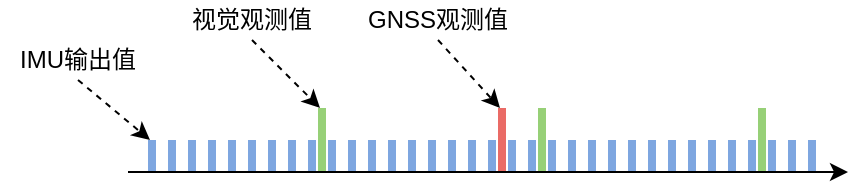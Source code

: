 <mxfile version="11.1.4" type="github"><diagram id="MDTeF2Di2iexskVqGjl5" name="Page-1"><mxGraphModel dx="946" dy="579" grid="1" gridSize="10" guides="1" tooltips="1" connect="1" arrows="1" fold="1" page="1" pageScale="1" pageWidth="827" pageHeight="1169" math="0" shadow="0"><root><mxCell id="0"/><mxCell id="1" parent="0"/><mxCell id="ls-ZfCtMXz0aXjfWnOrd-39" value="" style="rounded=0;whiteSpace=wrap;html=1;fillColor=#7EA6E0;strokeColor=none;" parent="1" vertex="1"><mxGeometry x="250" y="290" width="4" height="16" as="geometry"/></mxCell><mxCell id="ls-ZfCtMXz0aXjfWnOrd-41" value="" style="rounded=0;whiteSpace=wrap;html=1;fillColor=#7EA6E0;strokeColor=none;" parent="1" vertex="1"><mxGeometry x="260" y="290" width="4" height="16" as="geometry"/></mxCell><mxCell id="ls-ZfCtMXz0aXjfWnOrd-42" value="" style="rounded=0;whiteSpace=wrap;html=1;fillColor=#7EA6E0;strokeColor=none;" parent="1" vertex="1"><mxGeometry x="270" y="290" width="4" height="16" as="geometry"/></mxCell><mxCell id="ls-ZfCtMXz0aXjfWnOrd-43" value="" style="rounded=0;whiteSpace=wrap;html=1;fillColor=#7EA6E0;strokeColor=none;" parent="1" vertex="1"><mxGeometry x="280" y="290" width="4" height="16" as="geometry"/></mxCell><mxCell id="ls-ZfCtMXz0aXjfWnOrd-44" value="" style="rounded=0;whiteSpace=wrap;html=1;fillColor=#7EA6E0;strokeColor=none;" parent="1" vertex="1"><mxGeometry x="290" y="290" width="4" height="16" as="geometry"/></mxCell><mxCell id="ls-ZfCtMXz0aXjfWnOrd-45" value="" style="rounded=0;whiteSpace=wrap;html=1;fillColor=#7EA6E0;strokeColor=none;" parent="1" vertex="1"><mxGeometry x="300" y="290" width="4" height="16" as="geometry"/></mxCell><mxCell id="ls-ZfCtMXz0aXjfWnOrd-46" value="" style="rounded=0;whiteSpace=wrap;html=1;fillColor=#7EA6E0;strokeColor=none;" parent="1" vertex="1"><mxGeometry x="310" y="290" width="4" height="16" as="geometry"/></mxCell><mxCell id="ls-ZfCtMXz0aXjfWnOrd-47" value="" style="rounded=0;whiteSpace=wrap;html=1;fillColor=#7EA6E0;strokeColor=none;" parent="1" vertex="1"><mxGeometry x="320" y="290" width="4" height="16" as="geometry"/></mxCell><mxCell id="ls-ZfCtMXz0aXjfWnOrd-48" value="" style="rounded=0;whiteSpace=wrap;html=1;fillColor=#7EA6E0;strokeColor=none;" parent="1" vertex="1"><mxGeometry x="330" y="290" width="4" height="16" as="geometry"/></mxCell><mxCell id="ls-ZfCtMXz0aXjfWnOrd-49" value="" style="rounded=0;whiteSpace=wrap;html=1;fillColor=#7EA6E0;strokeColor=none;" parent="1" vertex="1"><mxGeometry x="340" y="290" width="4" height="16" as="geometry"/></mxCell><mxCell id="ls-ZfCtMXz0aXjfWnOrd-50" value="" style="rounded=0;whiteSpace=wrap;html=1;fillColor=#7EA6E0;strokeColor=none;" parent="1" vertex="1"><mxGeometry x="350" y="290" width="4" height="16" as="geometry"/></mxCell><mxCell id="ls-ZfCtMXz0aXjfWnOrd-51" value="" style="rounded=0;whiteSpace=wrap;html=1;fillColor=#7EA6E0;strokeColor=none;" parent="1" vertex="1"><mxGeometry x="360" y="290" width="4" height="16" as="geometry"/></mxCell><mxCell id="ls-ZfCtMXz0aXjfWnOrd-52" value="" style="rounded=0;whiteSpace=wrap;html=1;fillColor=#7EA6E0;strokeColor=none;" parent="1" vertex="1"><mxGeometry x="370" y="290" width="4" height="16" as="geometry"/></mxCell><mxCell id="ls-ZfCtMXz0aXjfWnOrd-53" value="" style="rounded=0;whiteSpace=wrap;html=1;fillColor=#7EA6E0;strokeColor=none;" parent="1" vertex="1"><mxGeometry x="380" y="290" width="4" height="16" as="geometry"/></mxCell><mxCell id="ls-ZfCtMXz0aXjfWnOrd-54" value="" style="rounded=0;whiteSpace=wrap;html=1;fillColor=#7EA6E0;strokeColor=none;" parent="1" vertex="1"><mxGeometry x="390" y="290" width="4" height="16" as="geometry"/></mxCell><mxCell id="ls-ZfCtMXz0aXjfWnOrd-55" value="" style="rounded=0;whiteSpace=wrap;html=1;fillColor=#7EA6E0;strokeColor=none;" parent="1" vertex="1"><mxGeometry x="400" y="290" width="4" height="16" as="geometry"/></mxCell><mxCell id="ls-ZfCtMXz0aXjfWnOrd-56" value="" style="rounded=0;whiteSpace=wrap;html=1;fillColor=#7EA6E0;strokeColor=none;" parent="1" vertex="1"><mxGeometry x="410" y="290" width="4" height="16" as="geometry"/></mxCell><mxCell id="ls-ZfCtMXz0aXjfWnOrd-57" value="" style="rounded=0;whiteSpace=wrap;html=1;fillColor=#7EA6E0;strokeColor=none;" parent="1" vertex="1"><mxGeometry x="420" y="290" width="4" height="16" as="geometry"/></mxCell><mxCell id="ls-ZfCtMXz0aXjfWnOrd-58" value="" style="rounded=0;whiteSpace=wrap;html=1;fillColor=#7EA6E0;strokeColor=none;" parent="1" vertex="1"><mxGeometry x="430" y="290" width="4" height="16" as="geometry"/></mxCell><mxCell id="ls-ZfCtMXz0aXjfWnOrd-59" value="" style="rounded=0;whiteSpace=wrap;html=1;fillColor=#7EA6E0;strokeColor=none;" parent="1" vertex="1"><mxGeometry x="440" y="290" width="4" height="16" as="geometry"/></mxCell><mxCell id="ls-ZfCtMXz0aXjfWnOrd-60" value="" style="rounded=0;whiteSpace=wrap;html=1;fillColor=#7EA6E0;strokeColor=none;" parent="1" vertex="1"><mxGeometry x="450" y="290" width="4" height="16" as="geometry"/></mxCell><mxCell id="ls-ZfCtMXz0aXjfWnOrd-61" value="" style="rounded=0;whiteSpace=wrap;html=1;fillColor=#7EA6E0;strokeColor=none;" parent="1" vertex="1"><mxGeometry x="460" y="290" width="4" height="16" as="geometry"/></mxCell><mxCell id="ls-ZfCtMXz0aXjfWnOrd-62" value="" style="rounded=0;whiteSpace=wrap;html=1;fillColor=#7EA6E0;strokeColor=none;" parent="1" vertex="1"><mxGeometry x="470" y="290" width="4" height="16" as="geometry"/></mxCell><mxCell id="ls-ZfCtMXz0aXjfWnOrd-63" value="" style="rounded=0;whiteSpace=wrap;html=1;fillColor=#7EA6E0;strokeColor=none;" parent="1" vertex="1"><mxGeometry x="480" y="290" width="4" height="16" as="geometry"/></mxCell><mxCell id="ls-ZfCtMXz0aXjfWnOrd-64" value="" style="rounded=0;whiteSpace=wrap;html=1;fillColor=#7EA6E0;strokeColor=none;" parent="1" vertex="1"><mxGeometry x="490" y="290" width="4" height="16" as="geometry"/></mxCell><mxCell id="ls-ZfCtMXz0aXjfWnOrd-65" value="" style="rounded=0;whiteSpace=wrap;html=1;fillColor=#7EA6E0;strokeColor=none;" parent="1" vertex="1"><mxGeometry x="500" y="290" width="4" height="16" as="geometry"/></mxCell><mxCell id="ls-ZfCtMXz0aXjfWnOrd-66" value="" style="rounded=0;whiteSpace=wrap;html=1;fillColor=#7EA6E0;strokeColor=none;" parent="1" vertex="1"><mxGeometry x="510" y="290" width="4" height="16" as="geometry"/></mxCell><mxCell id="ls-ZfCtMXz0aXjfWnOrd-67" value="" style="rounded=0;whiteSpace=wrap;html=1;fillColor=#7EA6E0;strokeColor=none;" parent="1" vertex="1"><mxGeometry x="520" y="290" width="4" height="16" as="geometry"/></mxCell><mxCell id="ls-ZfCtMXz0aXjfWnOrd-68" value="" style="rounded=0;whiteSpace=wrap;html=1;fillColor=#7EA6E0;strokeColor=none;" parent="1" vertex="1"><mxGeometry x="530" y="290" width="4" height="16" as="geometry"/></mxCell><mxCell id="ls-ZfCtMXz0aXjfWnOrd-69" value="" style="rounded=0;whiteSpace=wrap;html=1;fillColor=#7EA6E0;strokeColor=none;" parent="1" vertex="1"><mxGeometry x="540" y="290" width="4" height="16" as="geometry"/></mxCell><mxCell id="ls-ZfCtMXz0aXjfWnOrd-70" value="" style="rounded=0;whiteSpace=wrap;html=1;fillColor=#7EA6E0;strokeColor=none;" parent="1" vertex="1"><mxGeometry x="550" y="290" width="4" height="16" as="geometry"/></mxCell><mxCell id="ls-ZfCtMXz0aXjfWnOrd-71" value="" style="rounded=0;whiteSpace=wrap;html=1;fillColor=#7EA6E0;strokeColor=none;" parent="1" vertex="1"><mxGeometry x="560" y="290" width="4" height="16" as="geometry"/></mxCell><mxCell id="ls-ZfCtMXz0aXjfWnOrd-72" value="" style="rounded=0;whiteSpace=wrap;html=1;fillColor=#7EA6E0;strokeColor=none;" parent="1" vertex="1"><mxGeometry x="570" y="290" width="4" height="16" as="geometry"/></mxCell><mxCell id="ls-ZfCtMXz0aXjfWnOrd-73" value="" style="rounded=0;whiteSpace=wrap;html=1;fillColor=#7EA6E0;strokeColor=none;" parent="1" vertex="1"><mxGeometry x="580" y="290" width="4" height="16" as="geometry"/></mxCell><mxCell id="ls-ZfCtMXz0aXjfWnOrd-74" value="" style="rounded=0;whiteSpace=wrap;html=1;fillColor=#97D077;strokeColor=none;" parent="1" vertex="1"><mxGeometry x="335" y="274" width="4" height="32" as="geometry"/></mxCell><mxCell id="ls-ZfCtMXz0aXjfWnOrd-76" value="" style="rounded=0;whiteSpace=wrap;html=1;fillColor=#97D077;strokeColor=none;" parent="1" vertex="1"><mxGeometry x="445" y="274" width="4" height="32" as="geometry"/></mxCell><mxCell id="ls-ZfCtMXz0aXjfWnOrd-77" value="" style="rounded=0;whiteSpace=wrap;html=1;fillColor=#97D077;strokeColor=none;" parent="1" vertex="1"><mxGeometry x="555" y="274" width="4" height="32" as="geometry"/></mxCell><mxCell id="ls-ZfCtMXz0aXjfWnOrd-78" value="" style="rounded=0;whiteSpace=wrap;html=1;fillColor=#EA6B66;strokeColor=none;" parent="1" vertex="1"><mxGeometry x="425" y="274" width="4" height="32" as="geometry"/></mxCell><mxCell id="ls-ZfCtMXz0aXjfWnOrd-1" value="" style="endArrow=classic;html=1;" parent="1" edge="1"><mxGeometry width="50" height="50" relative="1" as="geometry"><mxPoint x="240" y="306" as="sourcePoint"/><mxPoint x="600" y="306" as="targetPoint"/></mxGeometry></mxCell><mxCell id="ls-ZfCtMXz0aXjfWnOrd-84" value="IMU输出值" style="text;html=1;strokeColor=none;fillColor=none;align=center;verticalAlign=middle;whiteSpace=wrap;rounded=0;" parent="1" vertex="1"><mxGeometry x="176" y="240" width="78" height="20" as="geometry"/></mxCell><mxCell id="ls-ZfCtMXz0aXjfWnOrd-92" value="" style="endArrow=classic;html=1;strokeWidth=1;entryX=0.25;entryY=0;entryDx=0;entryDy=0;exitX=0.5;exitY=1;exitDx=0;exitDy=0;dashed=1;" parent="1" source="ls-ZfCtMXz0aXjfWnOrd-84" target="ls-ZfCtMXz0aXjfWnOrd-39" edge="1"><mxGeometry width="50" height="50" relative="1" as="geometry"><mxPoint x="80" y="360" as="sourcePoint"/><mxPoint x="130" y="310" as="targetPoint"/></mxGeometry></mxCell><mxCell id="ls-ZfCtMXz0aXjfWnOrd-93" value="视觉观测值" style="text;html=1;strokeColor=none;fillColor=none;align=center;verticalAlign=middle;whiteSpace=wrap;rounded=0;" parent="1" vertex="1"><mxGeometry x="263" y="220" width="78" height="20" as="geometry"/></mxCell><mxCell id="ls-ZfCtMXz0aXjfWnOrd-94" value="" style="endArrow=classic;html=1;strokeWidth=1;entryX=0.25;entryY=0;entryDx=0;entryDy=0;exitX=0.5;exitY=1;exitDx=0;exitDy=0;dashed=1;" parent="1" source="ls-ZfCtMXz0aXjfWnOrd-93" target="ls-ZfCtMXz0aXjfWnOrd-74" edge="1"><mxGeometry width="50" height="50" relative="1" as="geometry"><mxPoint x="167" y="360" as="sourcePoint"/><mxPoint x="338" y="290" as="targetPoint"/></mxGeometry></mxCell><mxCell id="ls-ZfCtMXz0aXjfWnOrd-95" value="GNSS观测值" style="text;html=1;strokeColor=none;fillColor=none;align=center;verticalAlign=middle;whiteSpace=wrap;rounded=0;" parent="1" vertex="1"><mxGeometry x="356" y="220" width="78" height="20" as="geometry"/></mxCell><mxCell id="ls-ZfCtMXz0aXjfWnOrd-96" value="" style="endArrow=classic;html=1;strokeWidth=1;exitX=0.5;exitY=1;exitDx=0;exitDy=0;dashed=1;entryX=0.25;entryY=0;entryDx=0;entryDy=0;" parent="1" source="ls-ZfCtMXz0aXjfWnOrd-95" target="ls-ZfCtMXz0aXjfWnOrd-78" edge="1"><mxGeometry width="50" height="50" relative="1" as="geometry"><mxPoint x="260" y="340" as="sourcePoint"/><mxPoint x="380" y="270" as="targetPoint"/></mxGeometry></mxCell></root></mxGraphModel></diagram></mxfile>